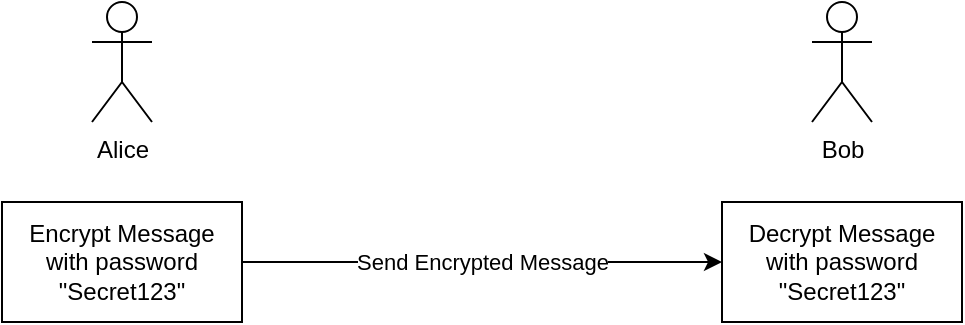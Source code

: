 <mxfile version="15.4.0" type="device"><diagram id="zMdPa7TFIofes7aEGqtK" name="Page-1"><mxGraphModel dx="1106" dy="828" grid="1" gridSize="10" guides="1" tooltips="1" connect="1" arrows="1" fold="1" page="1" pageScale="1" pageWidth="1169" pageHeight="827" math="0" shadow="0"><root><mxCell id="0"/><mxCell id="1" parent="0"/><mxCell id="RrIybEO5r5Gq30dt5oe_-5" style="edgeStyle=orthogonalEdgeStyle;rounded=0;orthogonalLoop=1;jettySize=auto;html=1;entryX=0;entryY=0.5;entryDx=0;entryDy=0;" edge="1" parent="1" source="RrIybEO5r5Gq30dt5oe_-1" target="RrIybEO5r5Gq30dt5oe_-3"><mxGeometry relative="1" as="geometry"/></mxCell><mxCell id="RrIybEO5r5Gq30dt5oe_-6" value="Send Encrypted Message" style="edgeLabel;html=1;align=center;verticalAlign=middle;resizable=0;points=[];" vertex="1" connectable="0" parent="RrIybEO5r5Gq30dt5oe_-5"><mxGeometry x="-0.108" relative="1" as="geometry"><mxPoint x="13" as="offset"/></mxGeometry></mxCell><mxCell id="RrIybEO5r5Gq30dt5oe_-1" value="Encrypt Message with password &quot;Secret123&quot;" style="rounded=0;whiteSpace=wrap;html=1;spacingTop=0;spacingLeft=0;spacingBottom=0;spacing=5;" vertex="1" parent="1"><mxGeometry x="120" y="240" width="120" height="60" as="geometry"/></mxCell><mxCell id="RrIybEO5r5Gq30dt5oe_-2" value="Alice" style="shape=umlActor;verticalLabelPosition=bottom;verticalAlign=top;html=1;outlineConnect=0;" vertex="1" parent="1"><mxGeometry x="165" y="140" width="30" height="60" as="geometry"/></mxCell><mxCell id="RrIybEO5r5Gq30dt5oe_-3" value="Decrypt Message with password &quot;Secret123&quot;" style="rounded=0;whiteSpace=wrap;html=1;spacingTop=0;spacingLeft=0;spacingBottom=0;spacing=5;" vertex="1" parent="1"><mxGeometry x="480" y="240" width="120" height="60" as="geometry"/></mxCell><mxCell id="RrIybEO5r5Gq30dt5oe_-4" value="Bob" style="shape=umlActor;verticalLabelPosition=bottom;verticalAlign=top;html=1;outlineConnect=0;" vertex="1" parent="1"><mxGeometry x="525" y="140" width="30" height="60" as="geometry"/></mxCell></root></mxGraphModel></diagram></mxfile>